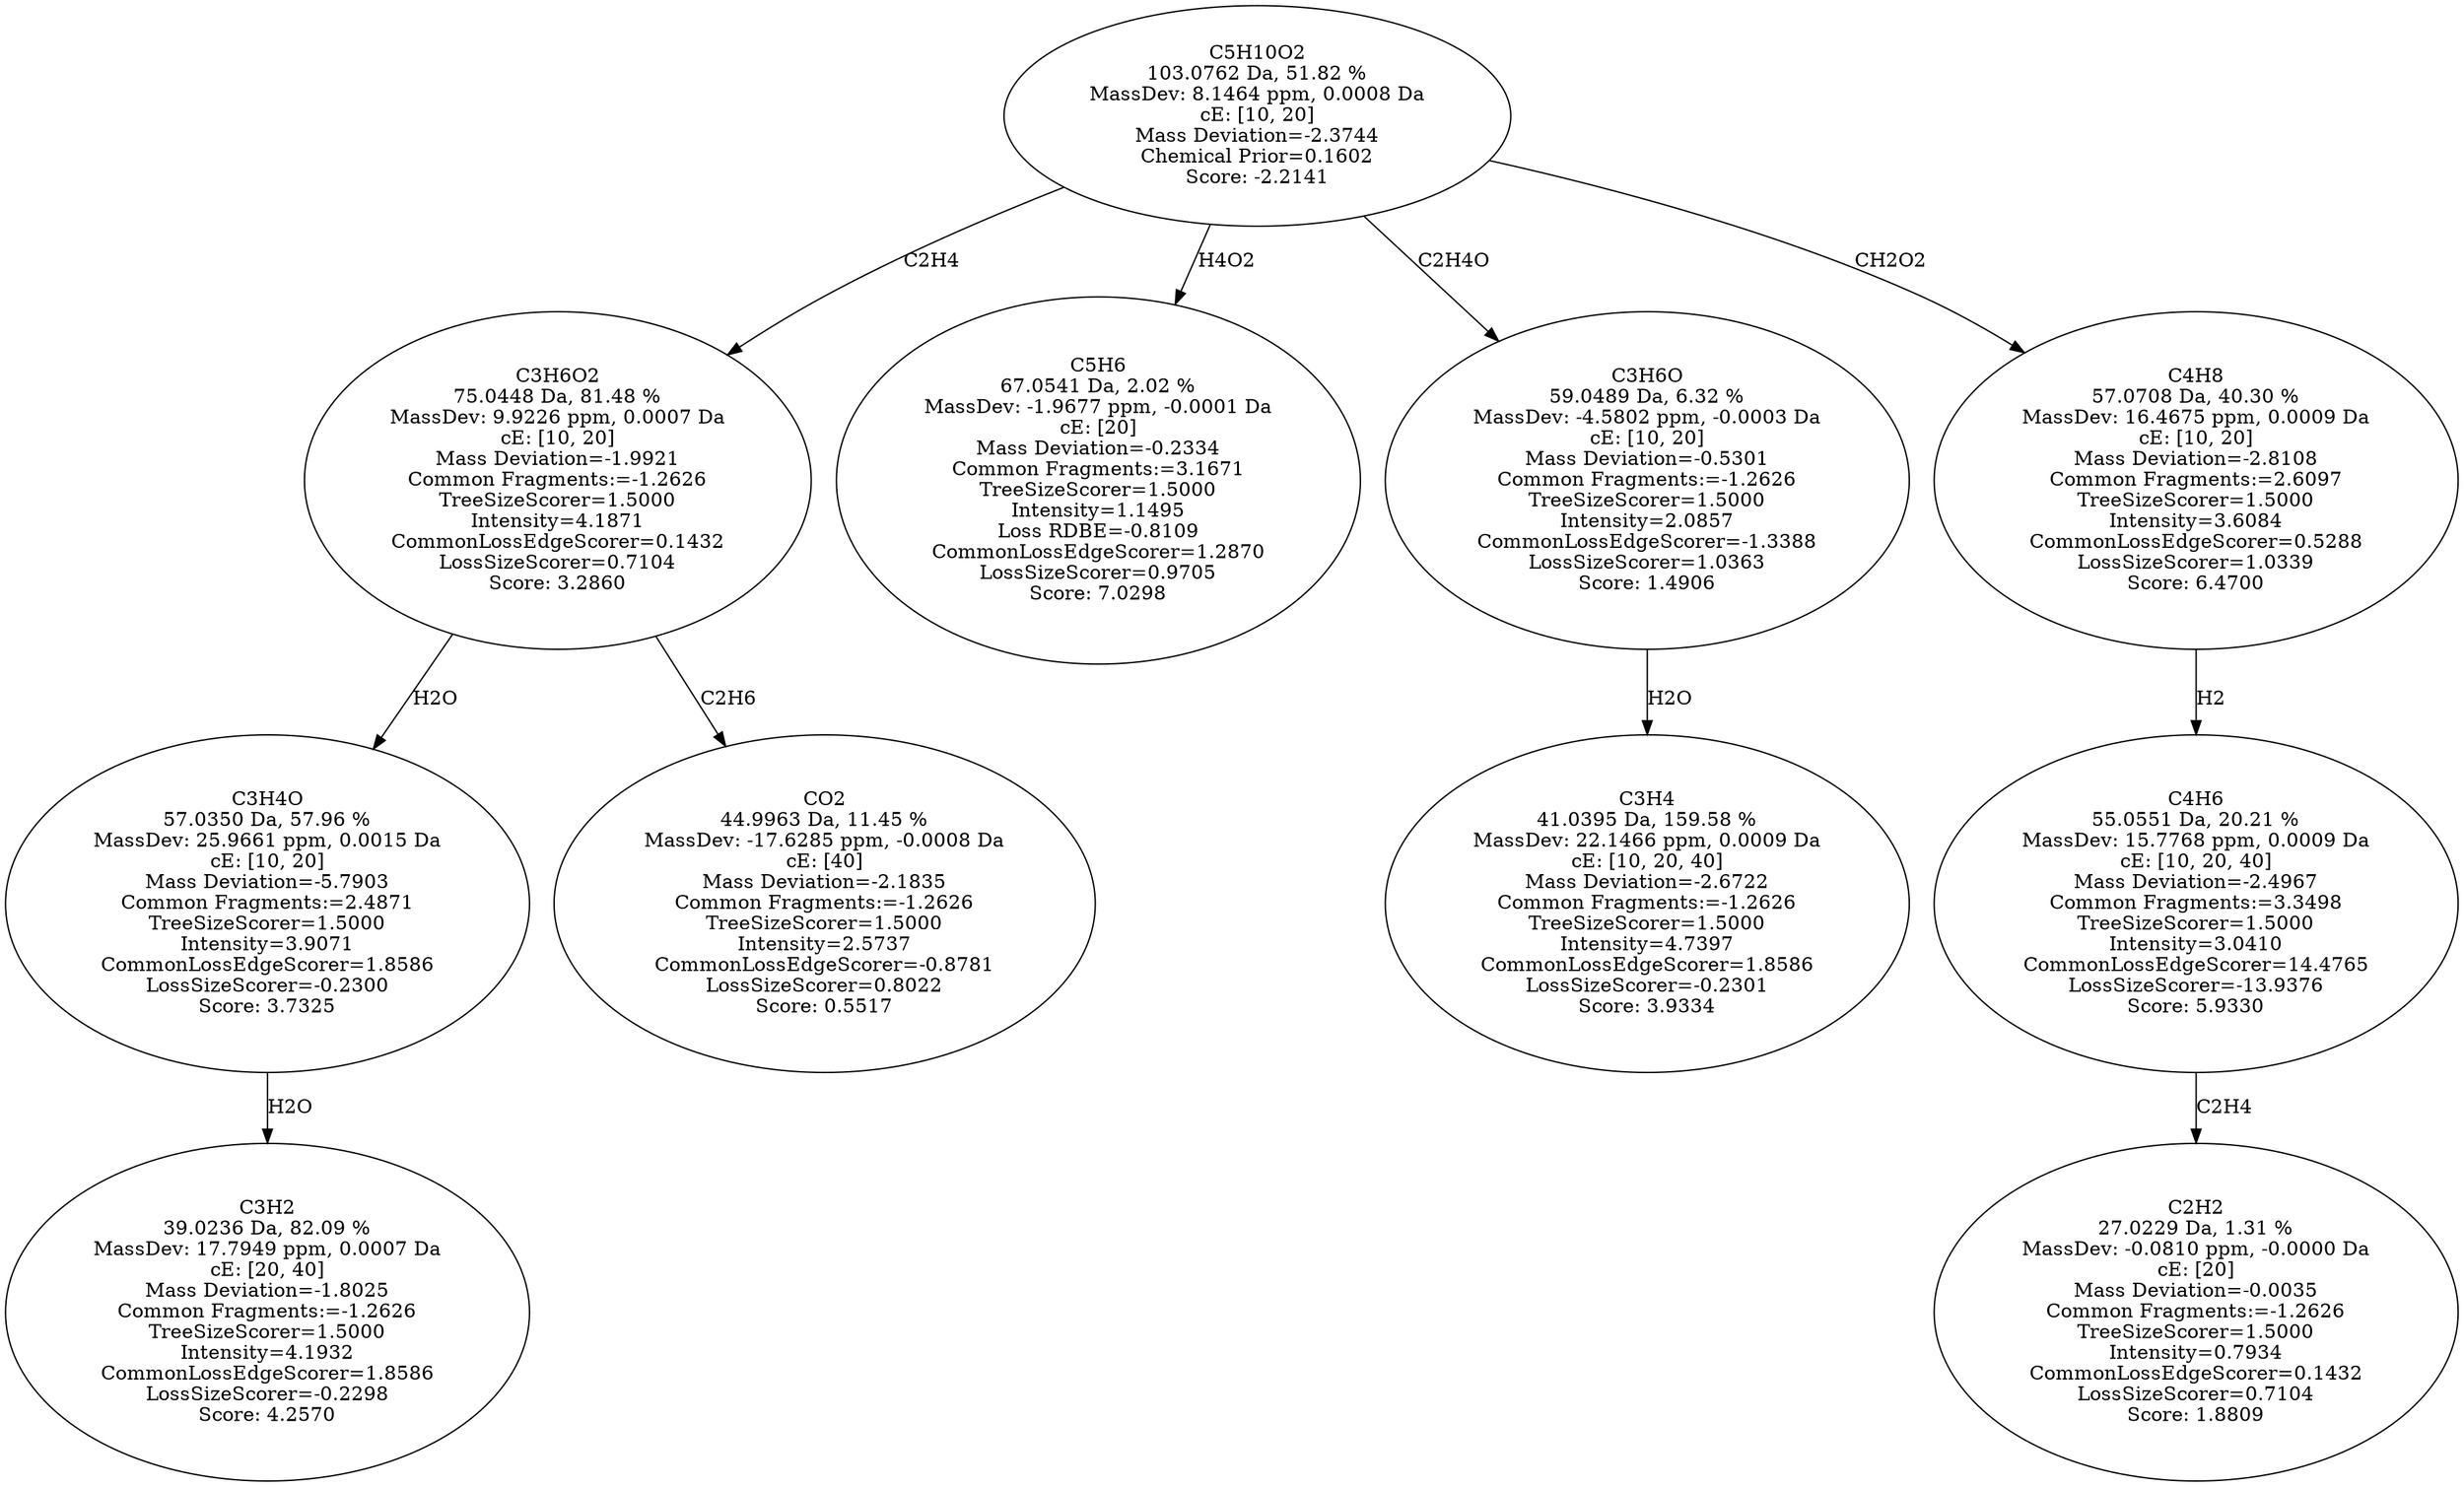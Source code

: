 strict digraph {
v1 [label="C3H2\n39.0236 Da, 82.09 %\nMassDev: 17.7949 ppm, 0.0007 Da\ncE: [20, 40]\nMass Deviation=-1.8025\nCommon Fragments:=-1.2626\nTreeSizeScorer=1.5000\nIntensity=4.1932\nCommonLossEdgeScorer=1.8586\nLossSizeScorer=-0.2298\nScore: 4.2570"];
v2 [label="C3H4O\n57.0350 Da, 57.96 %\nMassDev: 25.9661 ppm, 0.0015 Da\ncE: [10, 20]\nMass Deviation=-5.7903\nCommon Fragments:=2.4871\nTreeSizeScorer=1.5000\nIntensity=3.9071\nCommonLossEdgeScorer=1.8586\nLossSizeScorer=-0.2300\nScore: 3.7325"];
v3 [label="CO2\n44.9963 Da, 11.45 %\nMassDev: -17.6285 ppm, -0.0008 Da\ncE: [40]\nMass Deviation=-2.1835\nCommon Fragments:=-1.2626\nTreeSizeScorer=1.5000\nIntensity=2.5737\nCommonLossEdgeScorer=-0.8781\nLossSizeScorer=0.8022\nScore: 0.5517"];
v4 [label="C3H6O2\n75.0448 Da, 81.48 %\nMassDev: 9.9226 ppm, 0.0007 Da\ncE: [10, 20]\nMass Deviation=-1.9921\nCommon Fragments:=-1.2626\nTreeSizeScorer=1.5000\nIntensity=4.1871\nCommonLossEdgeScorer=0.1432\nLossSizeScorer=0.7104\nScore: 3.2860"];
v5 [label="C5H6\n67.0541 Da, 2.02 %\nMassDev: -1.9677 ppm, -0.0001 Da\ncE: [20]\nMass Deviation=-0.2334\nCommon Fragments:=3.1671\nTreeSizeScorer=1.5000\nIntensity=1.1495\nLoss RDBE=-0.8109\nCommonLossEdgeScorer=1.2870\nLossSizeScorer=0.9705\nScore: 7.0298"];
v6 [label="C3H4\n41.0395 Da, 159.58 %\nMassDev: 22.1466 ppm, 0.0009 Da\ncE: [10, 20, 40]\nMass Deviation=-2.6722\nCommon Fragments:=-1.2626\nTreeSizeScorer=1.5000\nIntensity=4.7397\nCommonLossEdgeScorer=1.8586\nLossSizeScorer=-0.2301\nScore: 3.9334"];
v7 [label="C3H6O\n59.0489 Da, 6.32 %\nMassDev: -4.5802 ppm, -0.0003 Da\ncE: [10, 20]\nMass Deviation=-0.5301\nCommon Fragments:=-1.2626\nTreeSizeScorer=1.5000\nIntensity=2.0857\nCommonLossEdgeScorer=-1.3388\nLossSizeScorer=1.0363\nScore: 1.4906"];
v8 [label="C2H2\n27.0229 Da, 1.31 %\nMassDev: -0.0810 ppm, -0.0000 Da\ncE: [20]\nMass Deviation=-0.0035\nCommon Fragments:=-1.2626\nTreeSizeScorer=1.5000\nIntensity=0.7934\nCommonLossEdgeScorer=0.1432\nLossSizeScorer=0.7104\nScore: 1.8809"];
v9 [label="C4H6\n55.0551 Da, 20.21 %\nMassDev: 15.7768 ppm, 0.0009 Da\ncE: [10, 20, 40]\nMass Deviation=-2.4967\nCommon Fragments:=3.3498\nTreeSizeScorer=1.5000\nIntensity=3.0410\nCommonLossEdgeScorer=14.4765\nLossSizeScorer=-13.9376\nScore: 5.9330"];
v10 [label="C4H8\n57.0708 Da, 40.30 %\nMassDev: 16.4675 ppm, 0.0009 Da\ncE: [10, 20]\nMass Deviation=-2.8108\nCommon Fragments:=2.6097\nTreeSizeScorer=1.5000\nIntensity=3.6084\nCommonLossEdgeScorer=0.5288\nLossSizeScorer=1.0339\nScore: 6.4700"];
v11 [label="C5H10O2\n103.0762 Da, 51.82 %\nMassDev: 8.1464 ppm, 0.0008 Da\ncE: [10, 20]\nMass Deviation=-2.3744\nChemical Prior=0.1602\nScore: -2.2141"];
v2 -> v1 [label="H2O"];
v4 -> v2 [label="H2O"];
v4 -> v3 [label="C2H6"];
v11 -> v4 [label="C2H4"];
v11 -> v5 [label="H4O2"];
v7 -> v6 [label="H2O"];
v11 -> v7 [label="C2H4O"];
v9 -> v8 [label="C2H4"];
v10 -> v9 [label="H2"];
v11 -> v10 [label="CH2O2"];
}